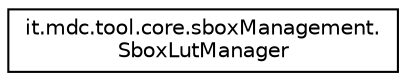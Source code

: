 digraph "Graphical Class Hierarchy"
{
 // LATEX_PDF_SIZE
  edge [fontname="Helvetica",fontsize="10",labelfontname="Helvetica",labelfontsize="10"];
  node [fontname="Helvetica",fontsize="10",shape=record];
  rankdir="LR";
  Node0 [label="it.mdc.tool.core.sboxManagement.\lSboxLutManager",height=0.2,width=0.4,color="black", fillcolor="white", style="filled",URL="$dc/d04/classit_1_1mdc_1_1tool_1_1core_1_1sbox_management_1_1_sbox_lut_manager.html",tooltip=" "];
}
